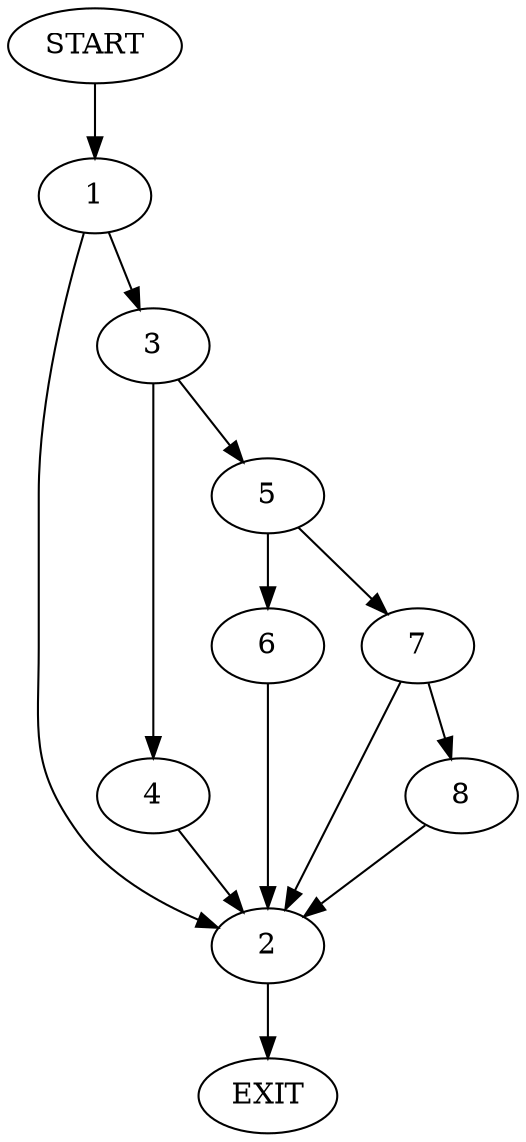 digraph {
0 [label="START"]
9 [label="EXIT"]
0 -> 1
1 -> 2
1 -> 3
3 -> 4
3 -> 5
2 -> 9
4 -> 2
5 -> 6
5 -> 7
7 -> 2
7 -> 8
6 -> 2
8 -> 2
}

